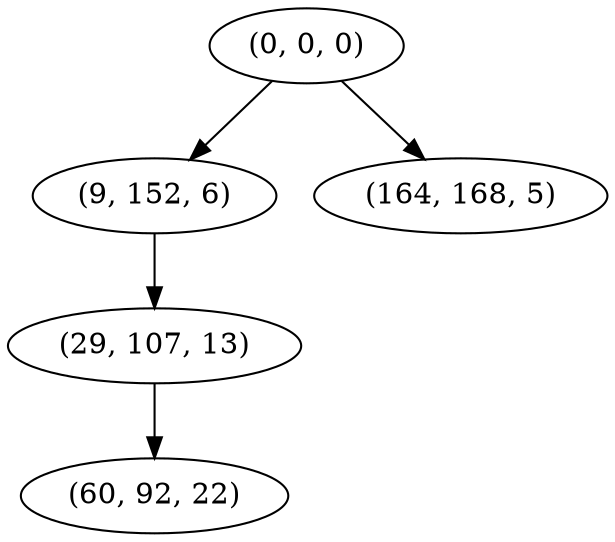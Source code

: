 digraph tree {
    "(0, 0, 0)";
    "(9, 152, 6)";
    "(29, 107, 13)";
    "(60, 92, 22)";
    "(164, 168, 5)";
    "(0, 0, 0)" -> "(9, 152, 6)";
    "(0, 0, 0)" -> "(164, 168, 5)";
    "(9, 152, 6)" -> "(29, 107, 13)";
    "(29, 107, 13)" -> "(60, 92, 22)";
}
